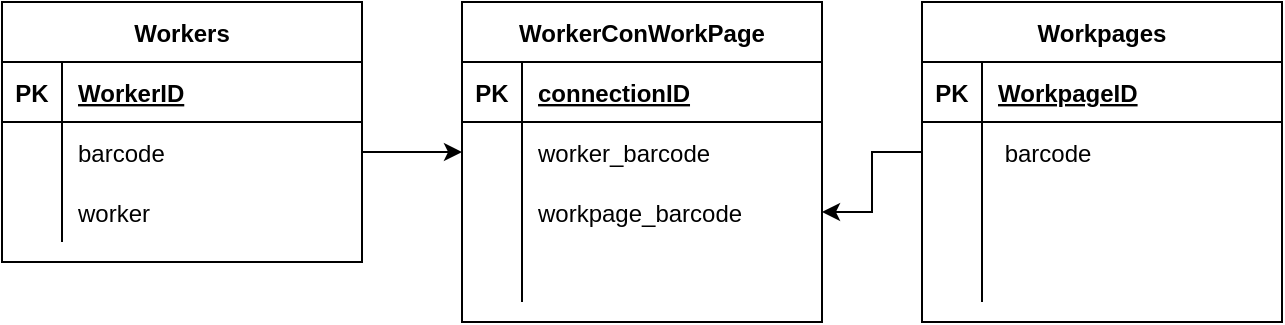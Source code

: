 <mxfile version="14.8.0" type="github">
  <diagram id="R2lEEEUBdFMjLlhIrx00" name="Page-1">
    <mxGraphModel dx="742" dy="555" grid="1" gridSize="10" guides="1" tooltips="1" connect="1" arrows="1" fold="1" page="1" pageScale="1" pageWidth="850" pageHeight="1100" math="0" shadow="0" extFonts="Permanent Marker^https://fonts.googleapis.com/css?family=Permanent+Marker">
      <root>
        <mxCell id="0" />
        <mxCell id="1" parent="0" />
        <mxCell id="8eJRQftMSm9HpoXStq76-1" value="Workers" style="shape=table;startSize=30;container=1;collapsible=1;childLayout=tableLayout;fixedRows=1;rowLines=0;fontStyle=1;align=center;resizeLast=1;" vertex="1" parent="1">
          <mxGeometry x="40" y="40" width="180" height="130" as="geometry" />
        </mxCell>
        <mxCell id="8eJRQftMSm9HpoXStq76-2" value="" style="shape=partialRectangle;collapsible=0;dropTarget=0;pointerEvents=0;fillColor=none;top=0;left=0;bottom=1;right=0;points=[[0,0.5],[1,0.5]];portConstraint=eastwest;" vertex="1" parent="8eJRQftMSm9HpoXStq76-1">
          <mxGeometry y="30" width="180" height="30" as="geometry" />
        </mxCell>
        <mxCell id="8eJRQftMSm9HpoXStq76-3" value="PK" style="shape=partialRectangle;connectable=0;fillColor=none;top=0;left=0;bottom=0;right=0;fontStyle=1;overflow=hidden;" vertex="1" parent="8eJRQftMSm9HpoXStq76-2">
          <mxGeometry width="30" height="30" as="geometry" />
        </mxCell>
        <mxCell id="8eJRQftMSm9HpoXStq76-4" value="WorkerID" style="shape=partialRectangle;connectable=0;fillColor=none;top=0;left=0;bottom=0;right=0;align=left;spacingLeft=6;fontStyle=5;overflow=hidden;" vertex="1" parent="8eJRQftMSm9HpoXStq76-2">
          <mxGeometry x="30" width="150" height="30" as="geometry" />
        </mxCell>
        <mxCell id="8eJRQftMSm9HpoXStq76-5" value="" style="shape=partialRectangle;collapsible=0;dropTarget=0;pointerEvents=0;fillColor=none;top=0;left=0;bottom=0;right=0;points=[[0,0.5],[1,0.5]];portConstraint=eastwest;" vertex="1" parent="8eJRQftMSm9HpoXStq76-1">
          <mxGeometry y="60" width="180" height="30" as="geometry" />
        </mxCell>
        <mxCell id="8eJRQftMSm9HpoXStq76-6" value="" style="shape=partialRectangle;connectable=0;fillColor=none;top=0;left=0;bottom=0;right=0;editable=1;overflow=hidden;" vertex="1" parent="8eJRQftMSm9HpoXStq76-5">
          <mxGeometry width="30" height="30" as="geometry" />
        </mxCell>
        <mxCell id="8eJRQftMSm9HpoXStq76-7" value="barcode" style="shape=partialRectangle;connectable=0;fillColor=none;top=0;left=0;bottom=0;right=0;align=left;spacingLeft=6;overflow=hidden;" vertex="1" parent="8eJRQftMSm9HpoXStq76-5">
          <mxGeometry x="30" width="150" height="30" as="geometry" />
        </mxCell>
        <mxCell id="8eJRQftMSm9HpoXStq76-8" value="" style="shape=partialRectangle;collapsible=0;dropTarget=0;pointerEvents=0;fillColor=none;top=0;left=0;bottom=0;right=0;points=[[0,0.5],[1,0.5]];portConstraint=eastwest;" vertex="1" parent="8eJRQftMSm9HpoXStq76-1">
          <mxGeometry y="90" width="180" height="30" as="geometry" />
        </mxCell>
        <mxCell id="8eJRQftMSm9HpoXStq76-9" value="" style="shape=partialRectangle;connectable=0;fillColor=none;top=0;left=0;bottom=0;right=0;editable=1;overflow=hidden;" vertex="1" parent="8eJRQftMSm9HpoXStq76-8">
          <mxGeometry width="30" height="30" as="geometry" />
        </mxCell>
        <mxCell id="8eJRQftMSm9HpoXStq76-10" value="worker" style="shape=partialRectangle;connectable=0;fillColor=none;top=0;left=0;bottom=0;right=0;align=left;spacingLeft=6;overflow=hidden;" vertex="1" parent="8eJRQftMSm9HpoXStq76-8">
          <mxGeometry x="30" width="150" height="30" as="geometry" />
        </mxCell>
        <mxCell id="8eJRQftMSm9HpoXStq76-14" value="Workpages" style="shape=table;startSize=30;container=1;collapsible=1;childLayout=tableLayout;fixedRows=1;rowLines=0;fontStyle=1;align=center;resizeLast=1;" vertex="1" parent="1">
          <mxGeometry x="500" y="40" width="180" height="160" as="geometry" />
        </mxCell>
        <mxCell id="8eJRQftMSm9HpoXStq76-15" value="" style="shape=partialRectangle;collapsible=0;dropTarget=0;pointerEvents=0;fillColor=none;top=0;left=0;bottom=1;right=0;points=[[0,0.5],[1,0.5]];portConstraint=eastwest;" vertex="1" parent="8eJRQftMSm9HpoXStq76-14">
          <mxGeometry y="30" width="180" height="30" as="geometry" />
        </mxCell>
        <mxCell id="8eJRQftMSm9HpoXStq76-16" value="PK" style="shape=partialRectangle;connectable=0;fillColor=none;top=0;left=0;bottom=0;right=0;fontStyle=1;overflow=hidden;" vertex="1" parent="8eJRQftMSm9HpoXStq76-15">
          <mxGeometry width="30" height="30" as="geometry" />
        </mxCell>
        <mxCell id="8eJRQftMSm9HpoXStq76-17" value="WorkpageID" style="shape=partialRectangle;connectable=0;fillColor=none;top=0;left=0;bottom=0;right=0;align=left;spacingLeft=6;fontStyle=5;overflow=hidden;" vertex="1" parent="8eJRQftMSm9HpoXStq76-15">
          <mxGeometry x="30" width="150" height="30" as="geometry" />
        </mxCell>
        <mxCell id="8eJRQftMSm9HpoXStq76-18" value="" style="shape=partialRectangle;collapsible=0;dropTarget=0;pointerEvents=0;fillColor=none;top=0;left=0;bottom=0;right=0;points=[[0,0.5],[1,0.5]];portConstraint=eastwest;" vertex="1" parent="8eJRQftMSm9HpoXStq76-14">
          <mxGeometry y="60" width="180" height="30" as="geometry" />
        </mxCell>
        <mxCell id="8eJRQftMSm9HpoXStq76-19" value="" style="shape=partialRectangle;connectable=0;fillColor=none;top=0;left=0;bottom=0;right=0;editable=1;overflow=hidden;" vertex="1" parent="8eJRQftMSm9HpoXStq76-18">
          <mxGeometry width="30" height="30" as="geometry" />
        </mxCell>
        <mxCell id="8eJRQftMSm9HpoXStq76-20" value=" barcode" style="shape=partialRectangle;connectable=0;fillColor=none;top=0;left=0;bottom=0;right=0;align=left;spacingLeft=6;overflow=hidden;" vertex="1" parent="8eJRQftMSm9HpoXStq76-18">
          <mxGeometry x="30" width="150" height="30" as="geometry" />
        </mxCell>
        <mxCell id="8eJRQftMSm9HpoXStq76-21" value="" style="shape=partialRectangle;collapsible=0;dropTarget=0;pointerEvents=0;fillColor=none;top=0;left=0;bottom=0;right=0;points=[[0,0.5],[1,0.5]];portConstraint=eastwest;" vertex="1" parent="8eJRQftMSm9HpoXStq76-14">
          <mxGeometry y="90" width="180" height="30" as="geometry" />
        </mxCell>
        <mxCell id="8eJRQftMSm9HpoXStq76-22" value="" style="shape=partialRectangle;connectable=0;fillColor=none;top=0;left=0;bottom=0;right=0;editable=1;overflow=hidden;" vertex="1" parent="8eJRQftMSm9HpoXStq76-21">
          <mxGeometry width="30" height="30" as="geometry" />
        </mxCell>
        <mxCell id="8eJRQftMSm9HpoXStq76-23" value="" style="shape=partialRectangle;connectable=0;fillColor=none;top=0;left=0;bottom=0;right=0;align=left;spacingLeft=6;overflow=hidden;" vertex="1" parent="8eJRQftMSm9HpoXStq76-21">
          <mxGeometry x="30" width="150" height="30" as="geometry" />
        </mxCell>
        <mxCell id="8eJRQftMSm9HpoXStq76-24" value="" style="shape=partialRectangle;collapsible=0;dropTarget=0;pointerEvents=0;fillColor=none;top=0;left=0;bottom=0;right=0;points=[[0,0.5],[1,0.5]];portConstraint=eastwest;" vertex="1" parent="8eJRQftMSm9HpoXStq76-14">
          <mxGeometry y="120" width="180" height="30" as="geometry" />
        </mxCell>
        <mxCell id="8eJRQftMSm9HpoXStq76-25" value="" style="shape=partialRectangle;connectable=0;fillColor=none;top=0;left=0;bottom=0;right=0;editable=1;overflow=hidden;" vertex="1" parent="8eJRQftMSm9HpoXStq76-24">
          <mxGeometry width="30" height="30" as="geometry" />
        </mxCell>
        <mxCell id="8eJRQftMSm9HpoXStq76-26" value="" style="shape=partialRectangle;connectable=0;fillColor=none;top=0;left=0;bottom=0;right=0;align=left;spacingLeft=6;overflow=hidden;" vertex="1" parent="8eJRQftMSm9HpoXStq76-24">
          <mxGeometry x="30" width="150" height="30" as="geometry" />
        </mxCell>
        <mxCell id="8eJRQftMSm9HpoXStq76-27" value="WorkerConWorkPage" style="shape=table;startSize=30;container=1;collapsible=1;childLayout=tableLayout;fixedRows=1;rowLines=0;fontStyle=1;align=center;resizeLast=1;" vertex="1" parent="1">
          <mxGeometry x="270" y="40" width="180" height="160" as="geometry" />
        </mxCell>
        <mxCell id="8eJRQftMSm9HpoXStq76-28" value="" style="shape=partialRectangle;collapsible=0;dropTarget=0;pointerEvents=0;fillColor=none;top=0;left=0;bottom=1;right=0;points=[[0,0.5],[1,0.5]];portConstraint=eastwest;" vertex="1" parent="8eJRQftMSm9HpoXStq76-27">
          <mxGeometry y="30" width="180" height="30" as="geometry" />
        </mxCell>
        <mxCell id="8eJRQftMSm9HpoXStq76-29" value="PK" style="shape=partialRectangle;connectable=0;fillColor=none;top=0;left=0;bottom=0;right=0;fontStyle=1;overflow=hidden;" vertex="1" parent="8eJRQftMSm9HpoXStq76-28">
          <mxGeometry width="30" height="30" as="geometry" />
        </mxCell>
        <mxCell id="8eJRQftMSm9HpoXStq76-30" value="connectionID" style="shape=partialRectangle;connectable=0;fillColor=none;top=0;left=0;bottom=0;right=0;align=left;spacingLeft=6;fontStyle=5;overflow=hidden;" vertex="1" parent="8eJRQftMSm9HpoXStq76-28">
          <mxGeometry x="30" width="150" height="30" as="geometry" />
        </mxCell>
        <mxCell id="8eJRQftMSm9HpoXStq76-31" value="" style="shape=partialRectangle;collapsible=0;dropTarget=0;pointerEvents=0;fillColor=none;top=0;left=0;bottom=0;right=0;points=[[0,0.5],[1,0.5]];portConstraint=eastwest;" vertex="1" parent="8eJRQftMSm9HpoXStq76-27">
          <mxGeometry y="60" width="180" height="30" as="geometry" />
        </mxCell>
        <mxCell id="8eJRQftMSm9HpoXStq76-32" value="" style="shape=partialRectangle;connectable=0;fillColor=none;top=0;left=0;bottom=0;right=0;editable=1;overflow=hidden;" vertex="1" parent="8eJRQftMSm9HpoXStq76-31">
          <mxGeometry width="30" height="30" as="geometry" />
        </mxCell>
        <mxCell id="8eJRQftMSm9HpoXStq76-33" value="worker_barcode" style="shape=partialRectangle;connectable=0;fillColor=none;top=0;left=0;bottom=0;right=0;align=left;spacingLeft=6;overflow=hidden;" vertex="1" parent="8eJRQftMSm9HpoXStq76-31">
          <mxGeometry x="30" width="150" height="30" as="geometry" />
        </mxCell>
        <mxCell id="8eJRQftMSm9HpoXStq76-34" value="" style="shape=partialRectangle;collapsible=0;dropTarget=0;pointerEvents=0;fillColor=none;top=0;left=0;bottom=0;right=0;points=[[0,0.5],[1,0.5]];portConstraint=eastwest;" vertex="1" parent="8eJRQftMSm9HpoXStq76-27">
          <mxGeometry y="90" width="180" height="30" as="geometry" />
        </mxCell>
        <mxCell id="8eJRQftMSm9HpoXStq76-35" value="" style="shape=partialRectangle;connectable=0;fillColor=none;top=0;left=0;bottom=0;right=0;editable=1;overflow=hidden;" vertex="1" parent="8eJRQftMSm9HpoXStq76-34">
          <mxGeometry width="30" height="30" as="geometry" />
        </mxCell>
        <mxCell id="8eJRQftMSm9HpoXStq76-36" value="workpage_barcode" style="shape=partialRectangle;connectable=0;fillColor=none;top=0;left=0;bottom=0;right=0;align=left;spacingLeft=6;overflow=hidden;" vertex="1" parent="8eJRQftMSm9HpoXStq76-34">
          <mxGeometry x="30" width="150" height="30" as="geometry" />
        </mxCell>
        <mxCell id="8eJRQftMSm9HpoXStq76-37" value="" style="shape=partialRectangle;collapsible=0;dropTarget=0;pointerEvents=0;fillColor=none;top=0;left=0;bottom=0;right=0;points=[[0,0.5],[1,0.5]];portConstraint=eastwest;" vertex="1" parent="8eJRQftMSm9HpoXStq76-27">
          <mxGeometry y="120" width="180" height="30" as="geometry" />
        </mxCell>
        <mxCell id="8eJRQftMSm9HpoXStq76-38" value="" style="shape=partialRectangle;connectable=0;fillColor=none;top=0;left=0;bottom=0;right=0;editable=1;overflow=hidden;" vertex="1" parent="8eJRQftMSm9HpoXStq76-37">
          <mxGeometry width="30" height="30" as="geometry" />
        </mxCell>
        <mxCell id="8eJRQftMSm9HpoXStq76-39" value="" style="shape=partialRectangle;connectable=0;fillColor=none;top=0;left=0;bottom=0;right=0;align=left;spacingLeft=6;overflow=hidden;" vertex="1" parent="8eJRQftMSm9HpoXStq76-37">
          <mxGeometry x="30" width="150" height="30" as="geometry" />
        </mxCell>
        <mxCell id="8eJRQftMSm9HpoXStq76-42" style="edgeStyle=orthogonalEdgeStyle;rounded=0;orthogonalLoop=1;jettySize=auto;html=1;exitX=1;exitY=0.5;exitDx=0;exitDy=0;entryX=0;entryY=0.5;entryDx=0;entryDy=0;" edge="1" parent="1" source="8eJRQftMSm9HpoXStq76-5" target="8eJRQftMSm9HpoXStq76-31">
          <mxGeometry relative="1" as="geometry" />
        </mxCell>
        <mxCell id="8eJRQftMSm9HpoXStq76-43" style="edgeStyle=orthogonalEdgeStyle;rounded=0;orthogonalLoop=1;jettySize=auto;html=1;exitX=0;exitY=0.5;exitDx=0;exitDy=0;entryX=1;entryY=0.5;entryDx=0;entryDy=0;" edge="1" parent="1" source="8eJRQftMSm9HpoXStq76-18" target="8eJRQftMSm9HpoXStq76-34">
          <mxGeometry relative="1" as="geometry" />
        </mxCell>
      </root>
    </mxGraphModel>
  </diagram>
</mxfile>
